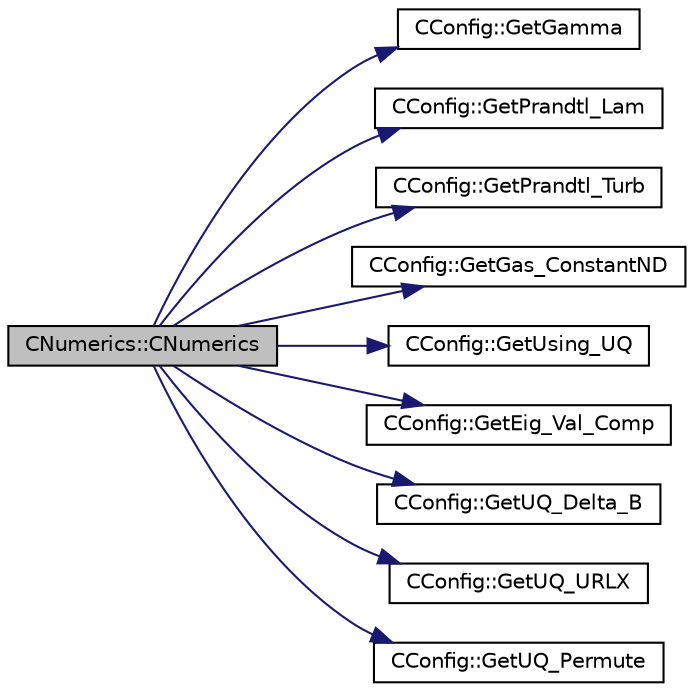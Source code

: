 digraph "CNumerics::CNumerics"
{
  edge [fontname="Helvetica",fontsize="10",labelfontname="Helvetica",labelfontsize="10"];
  node [fontname="Helvetica",fontsize="10",shape=record];
  rankdir="LR";
  Node2 [label="CNumerics::CNumerics",height=0.2,width=0.4,color="black", fillcolor="grey75", style="filled", fontcolor="black"];
  Node2 -> Node3 [color="midnightblue",fontsize="10",style="solid",fontname="Helvetica"];
  Node3 [label="CConfig::GetGamma",height=0.2,width=0.4,color="black", fillcolor="white", style="filled",URL="$class_c_config.html#a5f01bbbd9c331ecea38eebbe9cc9cd4e",tooltip="Get the value of the Gamma of fluid (ratio of specific heats). "];
  Node2 -> Node4 [color="midnightblue",fontsize="10",style="solid",fontname="Helvetica"];
  Node4 [label="CConfig::GetPrandtl_Lam",height=0.2,width=0.4,color="black", fillcolor="white", style="filled",URL="$class_c_config.html#a619cb1400d6c944e83ad0ffe82deb021",tooltip="Get the value of the laminar Prandtl number. "];
  Node2 -> Node5 [color="midnightblue",fontsize="10",style="solid",fontname="Helvetica"];
  Node5 [label="CConfig::GetPrandtl_Turb",height=0.2,width=0.4,color="black", fillcolor="white", style="filled",URL="$class_c_config.html#a2fca6d5964fb443f9d517df57659ccbc",tooltip="Get the value of the turbulent Prandtl number. "];
  Node2 -> Node6 [color="midnightblue",fontsize="10",style="solid",fontname="Helvetica"];
  Node6 [label="CConfig::GetGas_ConstantND",height=0.2,width=0.4,color="black", fillcolor="white", style="filled",URL="$class_c_config.html#a6d835a954bb5e99c5a3de6db5ed24ff3",tooltip="Get the value of specific gas constant. "];
  Node2 -> Node7 [color="midnightblue",fontsize="10",style="solid",fontname="Helvetica"];
  Node7 [label="CConfig::GetUsing_UQ",height=0.2,width=0.4,color="black", fillcolor="white", style="filled",URL="$class_c_config.html#a171bba5f60b32d9e0dc347536f654d8f",tooltip="Get information about using UQ methodology. "];
  Node2 -> Node8 [color="midnightblue",fontsize="10",style="solid",fontname="Helvetica"];
  Node8 [label="CConfig::GetEig_Val_Comp",height=0.2,width=0.4,color="black", fillcolor="white", style="filled",URL="$class_c_config.html#a3711157d53b8117da743db6470123efe",tooltip="Get the kind of eigenspace perturbation to be done. "];
  Node2 -> Node9 [color="midnightblue",fontsize="10",style="solid",fontname="Helvetica"];
  Node9 [label="CConfig::GetUQ_Delta_B",height=0.2,width=0.4,color="black", fillcolor="white", style="filled",URL="$class_c_config.html#a1cb047d284bc5a2cf1049e84f91a0575",tooltip="Get the amount of eigenvalue perturbation to be done. "];
  Node2 -> Node10 [color="midnightblue",fontsize="10",style="solid",fontname="Helvetica"];
  Node10 [label="CConfig::GetUQ_URLX",height=0.2,width=0.4,color="black", fillcolor="white", style="filled",URL="$class_c_config.html#adbe990c51d1aefe0efab95d7cc7f90dd",tooltip="Get the underelaxation factor. "];
  Node2 -> Node11 [color="midnightblue",fontsize="10",style="solid",fontname="Helvetica"];
  Node11 [label="CConfig::GetUQ_Permute",height=0.2,width=0.4,color="black", fillcolor="white", style="filled",URL="$class_c_config.html#a94429e9fc6eaedb242f43be0f8f7c855",tooltip="Get information about eigenspace perturbation. "];
}
